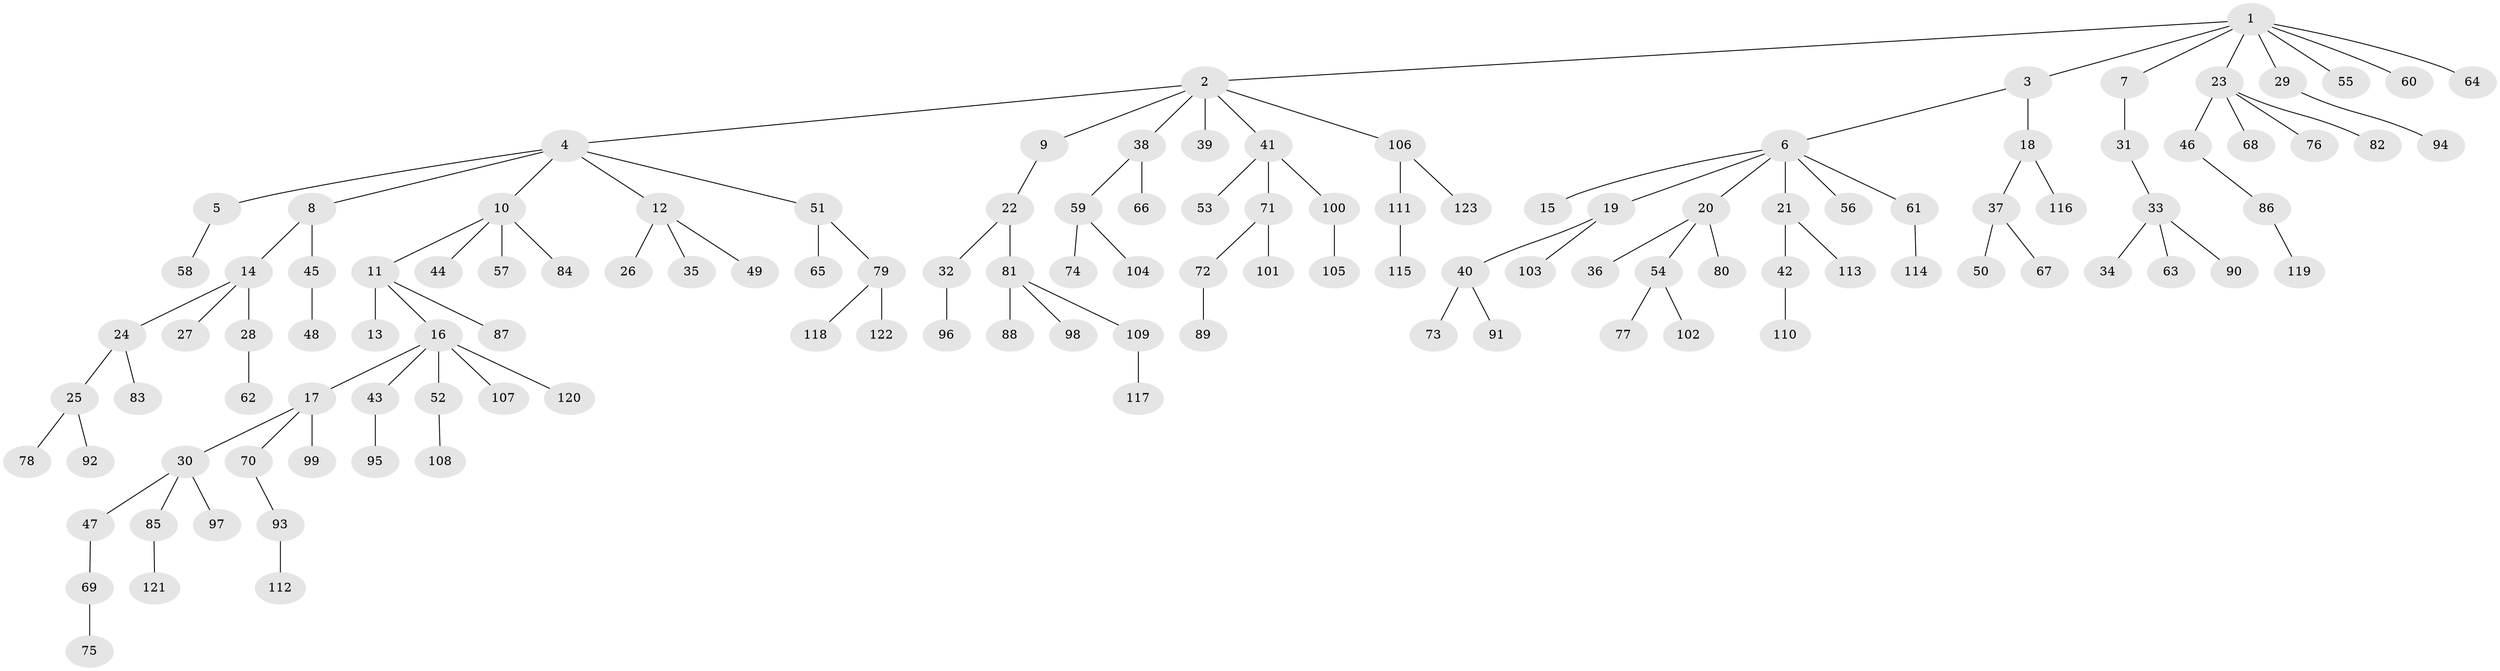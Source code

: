 // coarse degree distribution, {7: 0.011764705882352941, 6: 0.03529411764705882, 3: 0.11764705882352941, 8: 0.011764705882352941, 2: 0.1411764705882353, 4: 0.058823529411764705, 5: 0.023529411764705882, 1: 0.6}
// Generated by graph-tools (version 1.1) at 2025/42/03/06/25 10:42:03]
// undirected, 123 vertices, 122 edges
graph export_dot {
graph [start="1"]
  node [color=gray90,style=filled];
  1;
  2;
  3;
  4;
  5;
  6;
  7;
  8;
  9;
  10;
  11;
  12;
  13;
  14;
  15;
  16;
  17;
  18;
  19;
  20;
  21;
  22;
  23;
  24;
  25;
  26;
  27;
  28;
  29;
  30;
  31;
  32;
  33;
  34;
  35;
  36;
  37;
  38;
  39;
  40;
  41;
  42;
  43;
  44;
  45;
  46;
  47;
  48;
  49;
  50;
  51;
  52;
  53;
  54;
  55;
  56;
  57;
  58;
  59;
  60;
  61;
  62;
  63;
  64;
  65;
  66;
  67;
  68;
  69;
  70;
  71;
  72;
  73;
  74;
  75;
  76;
  77;
  78;
  79;
  80;
  81;
  82;
  83;
  84;
  85;
  86;
  87;
  88;
  89;
  90;
  91;
  92;
  93;
  94;
  95;
  96;
  97;
  98;
  99;
  100;
  101;
  102;
  103;
  104;
  105;
  106;
  107;
  108;
  109;
  110;
  111;
  112;
  113;
  114;
  115;
  116;
  117;
  118;
  119;
  120;
  121;
  122;
  123;
  1 -- 2;
  1 -- 3;
  1 -- 7;
  1 -- 23;
  1 -- 29;
  1 -- 55;
  1 -- 60;
  1 -- 64;
  2 -- 4;
  2 -- 9;
  2 -- 38;
  2 -- 39;
  2 -- 41;
  2 -- 106;
  3 -- 6;
  3 -- 18;
  4 -- 5;
  4 -- 8;
  4 -- 10;
  4 -- 12;
  4 -- 51;
  5 -- 58;
  6 -- 15;
  6 -- 19;
  6 -- 20;
  6 -- 21;
  6 -- 56;
  6 -- 61;
  7 -- 31;
  8 -- 14;
  8 -- 45;
  9 -- 22;
  10 -- 11;
  10 -- 44;
  10 -- 57;
  10 -- 84;
  11 -- 13;
  11 -- 16;
  11 -- 87;
  12 -- 26;
  12 -- 35;
  12 -- 49;
  14 -- 24;
  14 -- 27;
  14 -- 28;
  16 -- 17;
  16 -- 43;
  16 -- 52;
  16 -- 107;
  16 -- 120;
  17 -- 30;
  17 -- 70;
  17 -- 99;
  18 -- 37;
  18 -- 116;
  19 -- 40;
  19 -- 103;
  20 -- 36;
  20 -- 54;
  20 -- 80;
  21 -- 42;
  21 -- 113;
  22 -- 32;
  22 -- 81;
  23 -- 46;
  23 -- 68;
  23 -- 76;
  23 -- 82;
  24 -- 25;
  24 -- 83;
  25 -- 78;
  25 -- 92;
  28 -- 62;
  29 -- 94;
  30 -- 47;
  30 -- 85;
  30 -- 97;
  31 -- 33;
  32 -- 96;
  33 -- 34;
  33 -- 63;
  33 -- 90;
  37 -- 50;
  37 -- 67;
  38 -- 59;
  38 -- 66;
  40 -- 73;
  40 -- 91;
  41 -- 53;
  41 -- 71;
  41 -- 100;
  42 -- 110;
  43 -- 95;
  45 -- 48;
  46 -- 86;
  47 -- 69;
  51 -- 65;
  51 -- 79;
  52 -- 108;
  54 -- 77;
  54 -- 102;
  59 -- 74;
  59 -- 104;
  61 -- 114;
  69 -- 75;
  70 -- 93;
  71 -- 72;
  71 -- 101;
  72 -- 89;
  79 -- 118;
  79 -- 122;
  81 -- 88;
  81 -- 98;
  81 -- 109;
  85 -- 121;
  86 -- 119;
  93 -- 112;
  100 -- 105;
  106 -- 111;
  106 -- 123;
  109 -- 117;
  111 -- 115;
}
